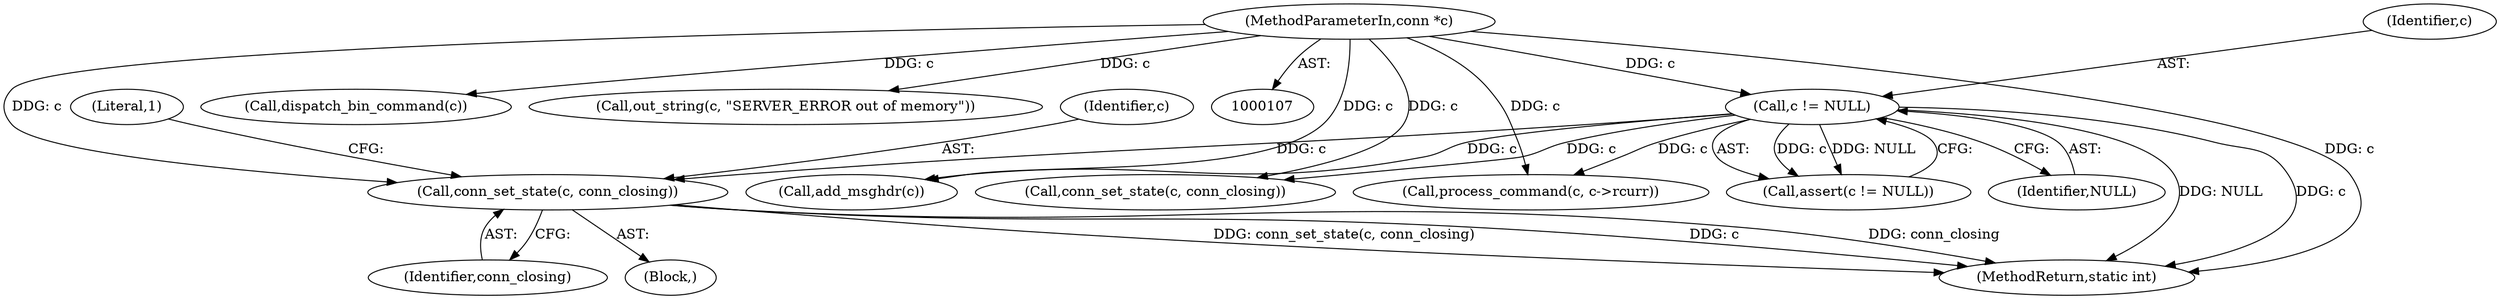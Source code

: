 digraph "0_memcached_d9cd01ede97f4145af9781d448c62a3318952719@pointer" {
"1000382" [label="(Call,conn_set_state(c, conn_closing))"];
"1000111" [label="(Call,c != NULL)"];
"1000108" [label="(MethodParameterIn,conn *c)"];
"1000387" [label="(Literal,1)"];
"1000580" [label="(Call,process_command(c, c->rcurr))"];
"1000405" [label="(Call,add_msghdr(c))"];
"1000536" [label="(Call,conn_set_state(c, conn_closing))"];
"1000613" [label="(MethodReturn,static int)"];
"1000110" [label="(Call,assert(c != NULL))"];
"1000112" [label="(Identifier,c)"];
"1000111" [label="(Call,c != NULL)"];
"1000384" [label="(Identifier,conn_closing)"];
"1000382" [label="(Call,conn_set_state(c, conn_closing))"];
"1000113" [label="(Identifier,NULL)"];
"1000366" [label="(Block,)"];
"1000452" [label="(Call,dispatch_bin_command(c))"];
"1000409" [label="(Call,out_string(c, \"SERVER_ERROR out of memory\"))"];
"1000108" [label="(MethodParameterIn,conn *c)"];
"1000383" [label="(Identifier,c)"];
"1000382" -> "1000366"  [label="AST: "];
"1000382" -> "1000384"  [label="CFG: "];
"1000383" -> "1000382"  [label="AST: "];
"1000384" -> "1000382"  [label="AST: "];
"1000387" -> "1000382"  [label="CFG: "];
"1000382" -> "1000613"  [label="DDG: c"];
"1000382" -> "1000613"  [label="DDG: conn_closing"];
"1000382" -> "1000613"  [label="DDG: conn_set_state(c, conn_closing)"];
"1000111" -> "1000382"  [label="DDG: c"];
"1000108" -> "1000382"  [label="DDG: c"];
"1000111" -> "1000110"  [label="AST: "];
"1000111" -> "1000113"  [label="CFG: "];
"1000112" -> "1000111"  [label="AST: "];
"1000113" -> "1000111"  [label="AST: "];
"1000110" -> "1000111"  [label="CFG: "];
"1000111" -> "1000613"  [label="DDG: c"];
"1000111" -> "1000613"  [label="DDG: NULL"];
"1000111" -> "1000110"  [label="DDG: c"];
"1000111" -> "1000110"  [label="DDG: NULL"];
"1000108" -> "1000111"  [label="DDG: c"];
"1000111" -> "1000405"  [label="DDG: c"];
"1000111" -> "1000536"  [label="DDG: c"];
"1000111" -> "1000580"  [label="DDG: c"];
"1000108" -> "1000107"  [label="AST: "];
"1000108" -> "1000613"  [label="DDG: c"];
"1000108" -> "1000405"  [label="DDG: c"];
"1000108" -> "1000409"  [label="DDG: c"];
"1000108" -> "1000452"  [label="DDG: c"];
"1000108" -> "1000536"  [label="DDG: c"];
"1000108" -> "1000580"  [label="DDG: c"];
}
